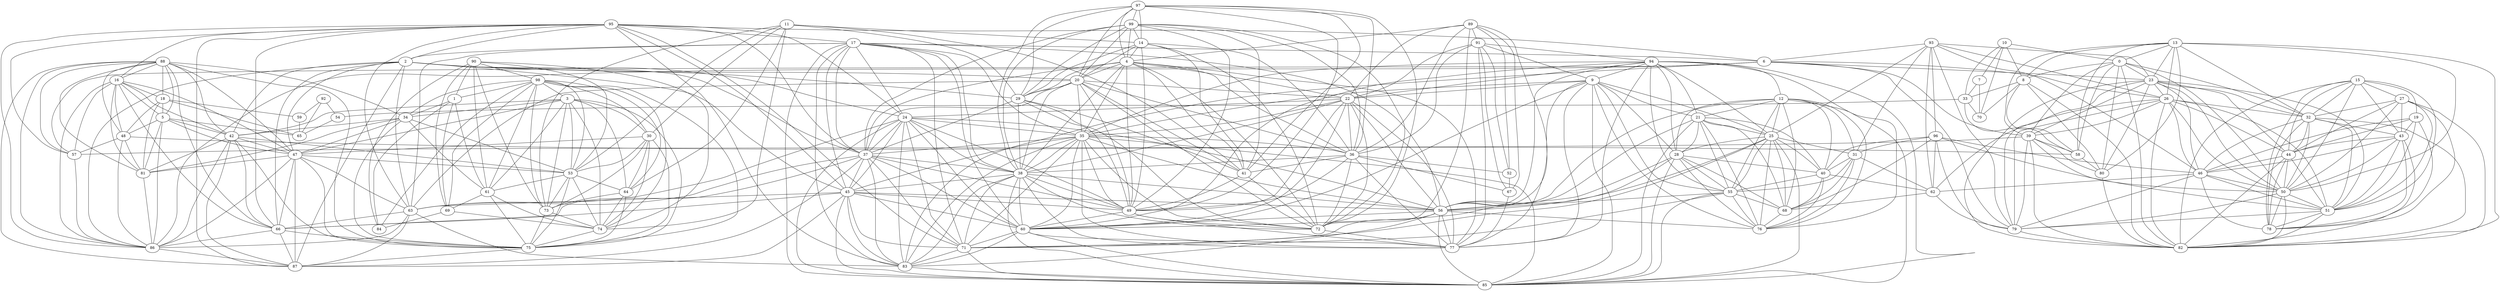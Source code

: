 graph G{
88--5;
88--16;
88--18;
88--34;
88--42;
88--47;
88--48;
88--57;
88--66;
88--75;
88--81;
88--86;
88--87;
89--4;
89--22;
89--36;
89--52;
89--67;
89--72;
89--77;
89--91;
90--1;
90--53;
90--61;
90--69;
90--73;
90--74;
90--84;
90--98;
91--9;
91--22;
91--36;
91--52;
91--67;
91--77;
91--94;
92--54;
92--59;
92--65;
93--6;
93--23;
93--25;
93--26;
93--31;
93--46;
93--62;
93--79;
93--96;
94--9;
94--12;
94--21;
94--22;
94--25;
94--28;
94--35;
94--55;
94--56;
94--60;
94--76;
94--77;
94--85;
95--2;
95--6;
95--16;
95--17;
95--24;
95--37;
95--45;
95--57;
95--63;
95--66;
95--71;
95--83;
95--86;
95--87;
96--31;
96--40;
96--46;
96--51;
96--62;
96--68;
96--79;
97--4;
97--14;
97--20;
97--29;
97--36;
97--38;
97--41;
97--49;
97--72;
97--99;
10--0;
10--7;
10--8;
10--33;
10--70;
98--1;
98--3;
98--30;
98--34;
98--53;
98--61;
98--64;
98--69;
98--73;
98--74;
98--75;
98--84;
11--14;
11--29;
11--30;
11--41;
11--53;
11--64;
11--73;
11--74;
99--4;
99--14;
99--20;
99--29;
99--36;
99--37;
99--38;
99--41;
99--49;
99--72;
12--21;
12--25;
12--28;
12--31;
12--40;
12--55;
12--56;
12--68;
12--76;
12--85;
13--0;
13--8;
13--23;
13--26;
13--32;
13--39;
13--50;
13--58;
13--80;
13--82;
14--4;
14--20;
14--29;
14--36;
14--41;
14--49;
14--72;
15--19;
15--27;
15--32;
15--43;
15--44;
15--50;
15--51;
15--78;
15--82;
16--5;
16--18;
16--42;
16--47;
16--48;
16--57;
16--66;
16--81;
16--86;
17--2;
17--6;
17--24;
17--35;
17--37;
17--38;
17--45;
17--56;
17--60;
17--63;
17--71;
17--83;
17--85;
18--5;
18--48;
18--59;
18--65;
18--81;
19--43;
19--44;
19--46;
19--51;
19--78;
0--8;
0--23;
0--32;
0--39;
0--50;
0--58;
0--80;
0--82;
1--34;
1--61;
1--69;
1--84;
2--20;
2--24;
2--29;
2--37;
2--42;
2--45;
2--47;
2--63;
2--66;
2--86;
2--87;
3--30;
3--34;
3--42;
3--47;
3--53;
3--61;
3--64;
3--73;
3--74;
3--75;
4--20;
4--22;
4--29;
4--35;
4--36;
4--37;
4--38;
4--41;
4--49;
4--72;
4--77;
5--42;
5--47;
5--48;
5--65;
5--81;
5--86;
6--23;
6--26;
6--39;
6--57;
6--79;
6--83;
6--86;
7--33;
7--70;
8--33;
8--58;
8--70;
8--80;
8--82;
9--21;
9--22;
9--25;
9--28;
9--35;
9--55;
9--56;
9--60;
9--76;
9--77;
9--85;
20--22;
20--29;
20--35;
20--36;
20--37;
20--38;
20--41;
20--49;
20--63;
20--72;
21--25;
21--28;
21--40;
21--55;
21--56;
21--68;
21--76;
21--85;
22--24;
22--35;
22--36;
22--38;
22--49;
22--56;
22--60;
22--72;
22--77;
23--26;
23--32;
23--39;
23--44;
23--46;
23--50;
23--51;
23--79;
23--80;
23--82;
24--35;
24--37;
24--38;
24--45;
24--49;
24--56;
24--60;
24--63;
24--71;
24--83;
24--85;
25--28;
25--31;
25--40;
25--55;
25--56;
25--68;
25--71;
25--76;
25--85;
26--32;
26--39;
26--44;
26--46;
26--50;
26--51;
26--62;
26--79;
26--82;
27--32;
27--43;
27--44;
27--50;
27--51;
27--78;
27--82;
28--40;
28--55;
28--56;
28--60;
28--68;
28--76;
28--85;
29--37;
29--38;
29--41;
29--49;
29--72;
30--47;
30--53;
30--64;
30--73;
30--74;
30--75;
31--40;
31--55;
31--62;
31--68;
31--76;
32--43;
32--44;
32--46;
32--50;
32--51;
32--78;
32--82;
33--54;
33--58;
33--70;
34--42;
34--47;
34--53;
34--61;
34--75;
34--81;
35--36;
35--37;
35--38;
35--45;
35--49;
35--56;
35--60;
35--71;
35--72;
35--77;
35--83;
35--85;
36--38;
36--41;
36--49;
36--52;
36--67;
36--72;
36--77;
37--38;
37--45;
37--49;
37--60;
37--63;
37--66;
37--71;
37--83;
37--87;
38--45;
38--49;
38--56;
38--60;
38--71;
38--72;
38--77;
38--83;
38--85;
39--50;
39--57;
39--58;
39--79;
39--80;
39--82;
40--55;
40--62;
40--68;
40--76;
41--49;
41--72;
42--47;
42--53;
42--66;
42--75;
42--81;
42--86;
42--87;
43--44;
43--46;
43--50;
43--51;
43--78;
43--82;
44--46;
44--50;
44--51;
44--78;
44--82;
45--49;
45--56;
45--60;
45--63;
45--66;
45--71;
45--83;
45--85;
45--87;
46--50;
46--51;
46--62;
46--78;
46--79;
47--53;
47--63;
47--66;
47--75;
47--81;
47--86;
47--87;
48--57;
48--58;
48--81;
48--86;
49--60;
49--72;
49--77;
50--51;
50--78;
50--79;
50--82;
51--78;
51--79;
51--82;
52--67;
53--61;
53--64;
53--73;
53--74;
53--75;
54--65;
55--56;
55--68;
55--71;
55--76;
55--85;
56--60;
56--71;
56--76;
56--77;
56--83;
56--85;
57--86;
58--80;
59--65;
60--71;
60--77;
60--83;
60--85;
61--69;
61--74;
61--75;
62--68;
62--79;
63--66;
63--83;
63--86;
63--87;
64--73;
64--74;
64--75;
66--75;
66--86;
66--87;
67--77;
68--76;
69--74;
69--84;
71--83;
71--85;
72--77;
73--74;
73--75;
74--75;
75--87;
79--82;
80--82;
81--86;
83--85;
86--87;
}